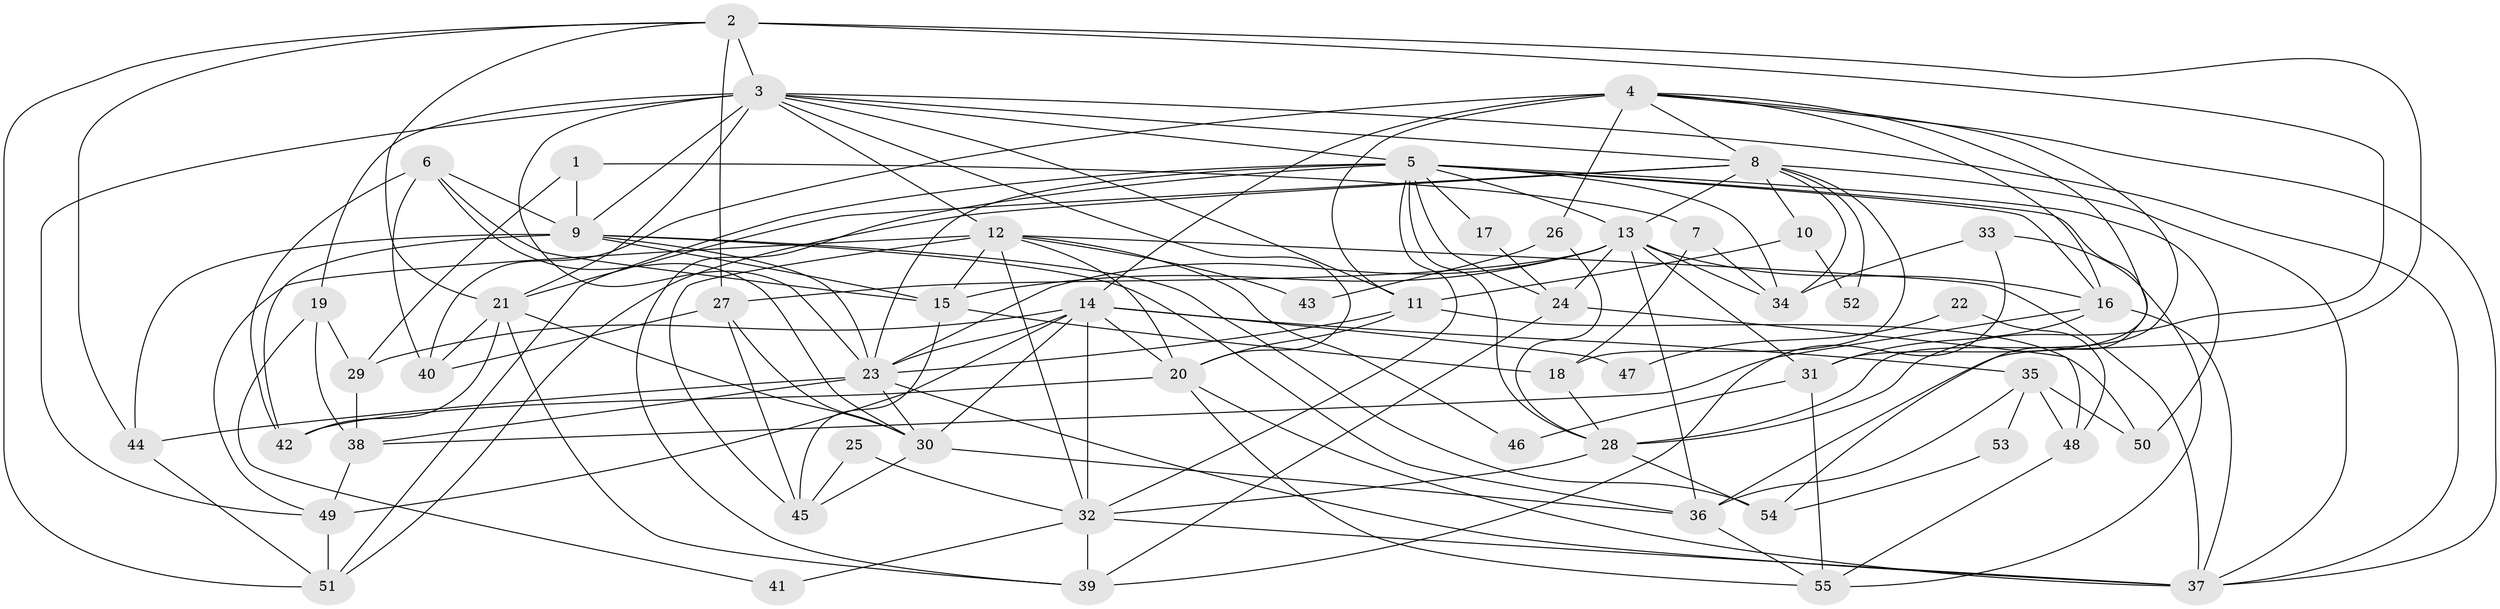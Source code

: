 // original degree distribution, {3: 0.3, 4: 0.2727272727272727, 6: 0.1, 7: 0.00909090909090909, 5: 0.2, 2: 0.1, 8: 0.01818181818181818}
// Generated by graph-tools (version 1.1) at 2025/35/03/09/25 02:35:55]
// undirected, 55 vertices, 147 edges
graph export_dot {
graph [start="1"]
  node [color=gray90,style=filled];
  1;
  2;
  3;
  4;
  5;
  6;
  7;
  8;
  9;
  10;
  11;
  12;
  13;
  14;
  15;
  16;
  17;
  18;
  19;
  20;
  21;
  22;
  23;
  24;
  25;
  26;
  27;
  28;
  29;
  30;
  31;
  32;
  33;
  34;
  35;
  36;
  37;
  38;
  39;
  40;
  41;
  42;
  43;
  44;
  45;
  46;
  47;
  48;
  49;
  50;
  51;
  52;
  53;
  54;
  55;
  1 -- 7 [weight=1.0];
  1 -- 9 [weight=1.0];
  1 -- 29 [weight=1.0];
  2 -- 3 [weight=2.0];
  2 -- 21 [weight=2.0];
  2 -- 27 [weight=1.0];
  2 -- 28 [weight=2.0];
  2 -- 36 [weight=1.0];
  2 -- 44 [weight=1.0];
  2 -- 51 [weight=1.0];
  3 -- 5 [weight=1.0];
  3 -- 8 [weight=1.0];
  3 -- 9 [weight=1.0];
  3 -- 11 [weight=1.0];
  3 -- 12 [weight=1.0];
  3 -- 19 [weight=1.0];
  3 -- 20 [weight=1.0];
  3 -- 21 [weight=1.0];
  3 -- 23 [weight=1.0];
  3 -- 37 [weight=1.0];
  3 -- 49 [weight=1.0];
  4 -- 8 [weight=1.0];
  4 -- 11 [weight=2.0];
  4 -- 14 [weight=2.0];
  4 -- 16 [weight=1.0];
  4 -- 26 [weight=1.0];
  4 -- 28 [weight=1.0];
  4 -- 31 [weight=2.0];
  4 -- 37 [weight=1.0];
  4 -- 40 [weight=1.0];
  5 -- 13 [weight=1.0];
  5 -- 16 [weight=1.0];
  5 -- 17 [weight=1.0];
  5 -- 23 [weight=2.0];
  5 -- 24 [weight=1.0];
  5 -- 28 [weight=1.0];
  5 -- 32 [weight=1.0];
  5 -- 34 [weight=1.0];
  5 -- 39 [weight=1.0];
  5 -- 50 [weight=1.0];
  5 -- 51 [weight=1.0];
  5 -- 54 [weight=1.0];
  6 -- 9 [weight=2.0];
  6 -- 15 [weight=1.0];
  6 -- 30 [weight=1.0];
  6 -- 40 [weight=1.0];
  6 -- 42 [weight=1.0];
  7 -- 18 [weight=1.0];
  7 -- 34 [weight=1.0];
  8 -- 10 [weight=1.0];
  8 -- 13 [weight=1.0];
  8 -- 18 [weight=1.0];
  8 -- 21 [weight=1.0];
  8 -- 34 [weight=1.0];
  8 -- 37 [weight=1.0];
  8 -- 51 [weight=1.0];
  8 -- 52 [weight=1.0];
  9 -- 15 [weight=1.0];
  9 -- 23 [weight=1.0];
  9 -- 36 [weight=1.0];
  9 -- 42 [weight=1.0];
  9 -- 44 [weight=1.0];
  9 -- 54 [weight=1.0];
  10 -- 11 [weight=1.0];
  10 -- 52 [weight=1.0];
  11 -- 20 [weight=1.0];
  11 -- 23 [weight=1.0];
  11 -- 50 [weight=1.0];
  12 -- 15 [weight=1.0];
  12 -- 20 [weight=1.0];
  12 -- 32 [weight=1.0];
  12 -- 37 [weight=1.0];
  12 -- 43 [weight=1.0];
  12 -- 45 [weight=1.0];
  12 -- 46 [weight=1.0];
  12 -- 49 [weight=1.0];
  13 -- 15 [weight=1.0];
  13 -- 16 [weight=1.0];
  13 -- 23 [weight=1.0];
  13 -- 24 [weight=1.0];
  13 -- 27 [weight=1.0];
  13 -- 31 [weight=1.0];
  13 -- 34 [weight=1.0];
  13 -- 36 [weight=1.0];
  14 -- 20 [weight=1.0];
  14 -- 23 [weight=1.0];
  14 -- 29 [weight=1.0];
  14 -- 30 [weight=1.0];
  14 -- 32 [weight=1.0];
  14 -- 35 [weight=1.0];
  14 -- 47 [weight=2.0];
  14 -- 49 [weight=1.0];
  15 -- 18 [weight=1.0];
  15 -- 45 [weight=1.0];
  16 -- 31 [weight=1.0];
  16 -- 37 [weight=1.0];
  16 -- 38 [weight=1.0];
  17 -- 24 [weight=1.0];
  18 -- 28 [weight=1.0];
  19 -- 29 [weight=1.0];
  19 -- 38 [weight=1.0];
  19 -- 41 [weight=1.0];
  20 -- 37 [weight=2.0];
  20 -- 42 [weight=1.0];
  20 -- 55 [weight=1.0];
  21 -- 30 [weight=2.0];
  21 -- 39 [weight=1.0];
  21 -- 40 [weight=1.0];
  21 -- 42 [weight=1.0];
  22 -- 47 [weight=1.0];
  22 -- 48 [weight=1.0];
  23 -- 30 [weight=1.0];
  23 -- 37 [weight=1.0];
  23 -- 38 [weight=1.0];
  23 -- 44 [weight=1.0];
  24 -- 39 [weight=1.0];
  24 -- 48 [weight=1.0];
  25 -- 32 [weight=1.0];
  25 -- 45 [weight=1.0];
  26 -- 28 [weight=1.0];
  26 -- 43 [weight=1.0];
  27 -- 30 [weight=1.0];
  27 -- 40 [weight=1.0];
  27 -- 45 [weight=1.0];
  28 -- 32 [weight=1.0];
  28 -- 54 [weight=1.0];
  29 -- 38 [weight=1.0];
  30 -- 36 [weight=1.0];
  30 -- 45 [weight=1.0];
  31 -- 46 [weight=1.0];
  31 -- 55 [weight=2.0];
  32 -- 37 [weight=1.0];
  32 -- 39 [weight=1.0];
  32 -- 41 [weight=1.0];
  33 -- 34 [weight=1.0];
  33 -- 39 [weight=1.0];
  33 -- 55 [weight=1.0];
  35 -- 36 [weight=1.0];
  35 -- 48 [weight=1.0];
  35 -- 50 [weight=1.0];
  35 -- 53 [weight=1.0];
  36 -- 55 [weight=1.0];
  38 -- 49 [weight=1.0];
  44 -- 51 [weight=1.0];
  48 -- 55 [weight=1.0];
  49 -- 51 [weight=1.0];
  53 -- 54 [weight=1.0];
}
